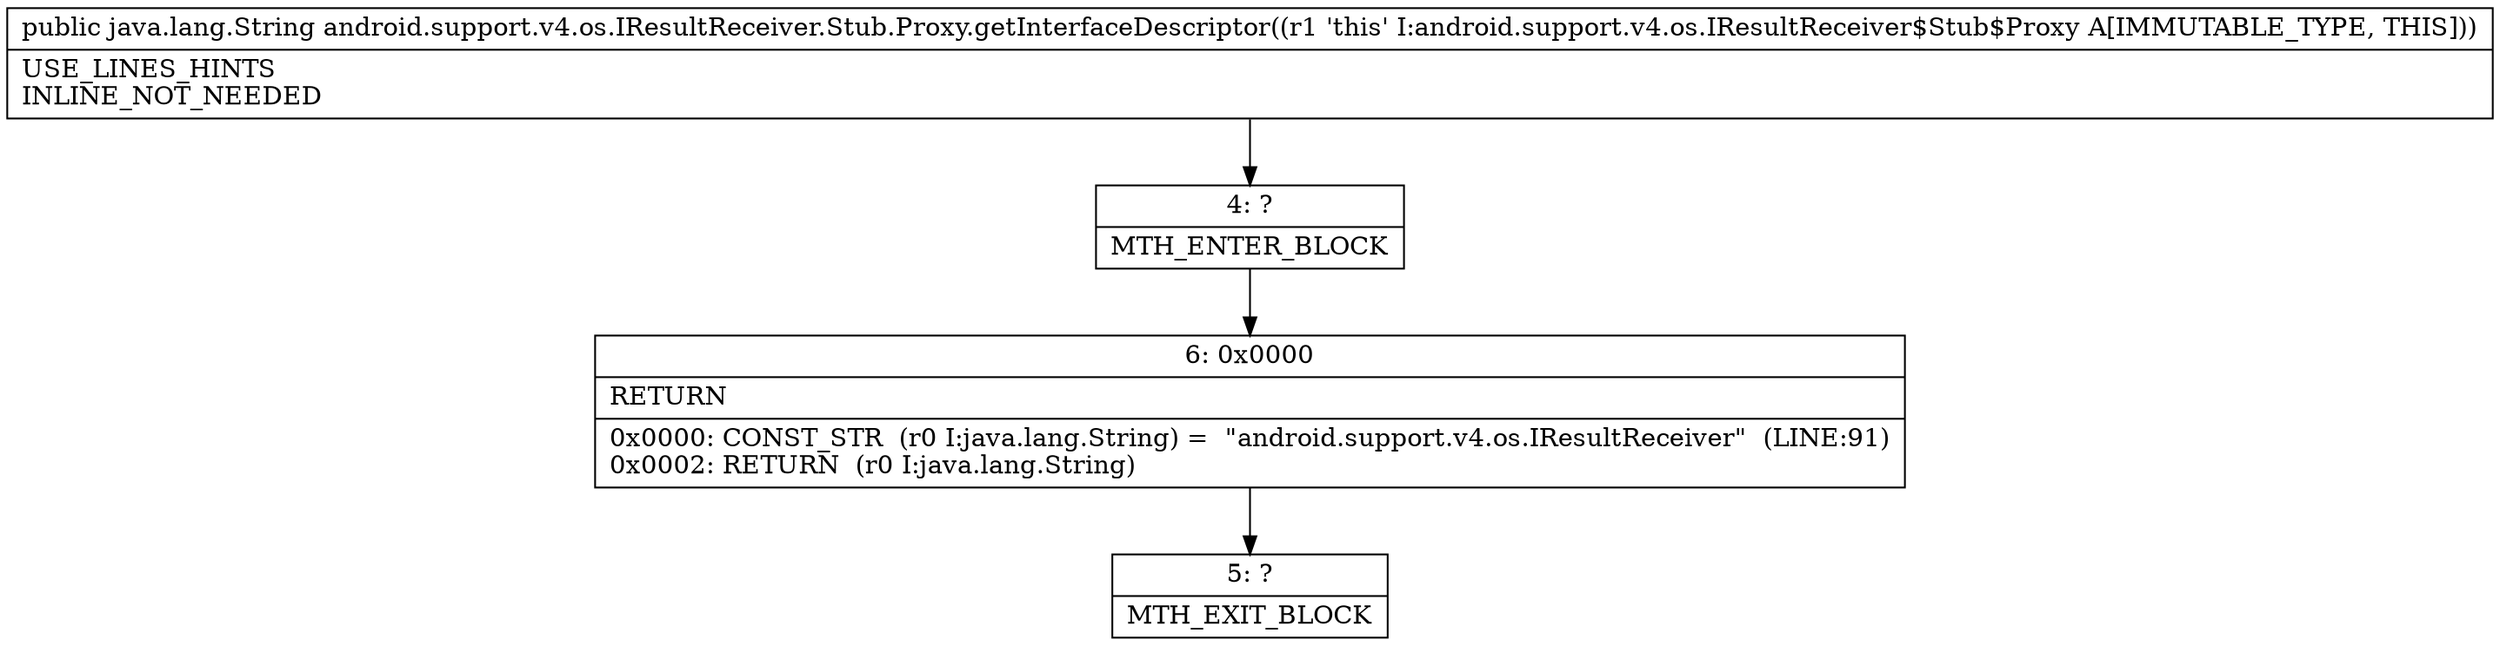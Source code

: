 digraph "CFG forandroid.support.v4.os.IResultReceiver.Stub.Proxy.getInterfaceDescriptor()Ljava\/lang\/String;" {
Node_4 [shape=record,label="{4\:\ ?|MTH_ENTER_BLOCK\l}"];
Node_6 [shape=record,label="{6\:\ 0x0000|RETURN\l|0x0000: CONST_STR  (r0 I:java.lang.String) =  \"android.support.v4.os.IResultReceiver\"  (LINE:91)\l0x0002: RETURN  (r0 I:java.lang.String) \l}"];
Node_5 [shape=record,label="{5\:\ ?|MTH_EXIT_BLOCK\l}"];
MethodNode[shape=record,label="{public java.lang.String android.support.v4.os.IResultReceiver.Stub.Proxy.getInterfaceDescriptor((r1 'this' I:android.support.v4.os.IResultReceiver$Stub$Proxy A[IMMUTABLE_TYPE, THIS]))  | USE_LINES_HINTS\lINLINE_NOT_NEEDED\l}"];
MethodNode -> Node_4;Node_4 -> Node_6;
Node_6 -> Node_5;
}

